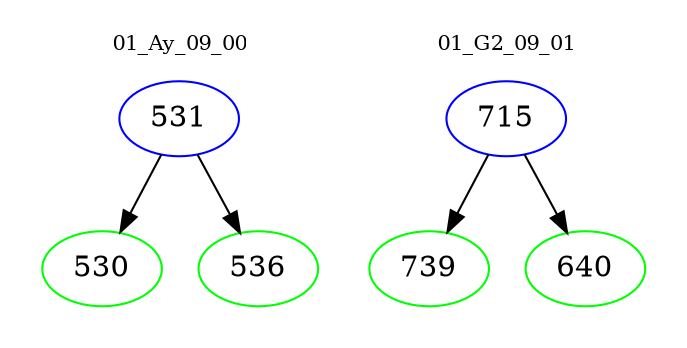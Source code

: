 digraph{
subgraph cluster_0 {
color = white
label = "01_Ay_09_00";
fontsize=10;
T0_531 [label="531", color="blue"]
T0_531 -> T0_530 [color="black"]
T0_530 [label="530", color="green"]
T0_531 -> T0_536 [color="black"]
T0_536 [label="536", color="green"]
}
subgraph cluster_1 {
color = white
label = "01_G2_09_01";
fontsize=10;
T1_715 [label="715", color="blue"]
T1_715 -> T1_739 [color="black"]
T1_739 [label="739", color="green"]
T1_715 -> T1_640 [color="black"]
T1_640 [label="640", color="green"]
}
}
